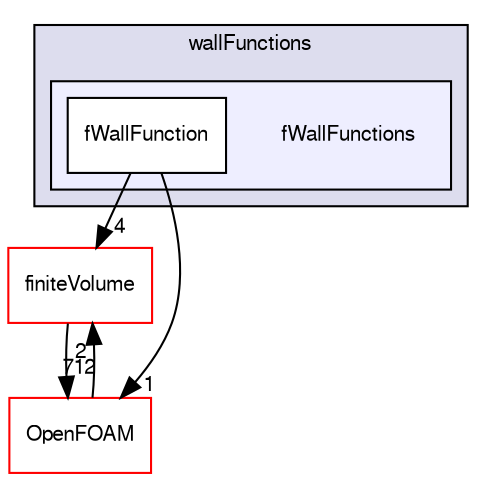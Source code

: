 digraph "src/turbulenceModels/compressible/RAS/derivedFvPatchFields/wallFunctions/fWallFunctions" {
  bgcolor=transparent;
  compound=true
  node [ fontsize="10", fontname="FreeSans"];
  edge [ labelfontsize="10", labelfontname="FreeSans"];
  subgraph clusterdir_57bffec370706ce9fca446a37660003b {
    graph [ bgcolor="#ddddee", pencolor="black", label="wallFunctions" fontname="FreeSans", fontsize="10", URL="dir_57bffec370706ce9fca446a37660003b.html"]
  subgraph clusterdir_572c2bc5a26c5c9365e64baebe5d1c75 {
    graph [ bgcolor="#eeeeff", pencolor="black", label="" URL="dir_572c2bc5a26c5c9365e64baebe5d1c75.html"];
    dir_572c2bc5a26c5c9365e64baebe5d1c75 [shape=plaintext label="fWallFunctions"];
    dir_4a4d93dd8fe0442b9608990c271a9bd7 [shape=box label="fWallFunction" color="black" fillcolor="white" style="filled" URL="dir_4a4d93dd8fe0442b9608990c271a9bd7.html"];
  }
  }
  dir_9bd15774b555cf7259a6fa18f99fe99b [shape=box label="finiteVolume" color="red" URL="dir_9bd15774b555cf7259a6fa18f99fe99b.html"];
  dir_c5473ff19b20e6ec4dfe5c310b3778a8 [shape=box label="OpenFOAM" color="red" URL="dir_c5473ff19b20e6ec4dfe5c310b3778a8.html"];
  dir_9bd15774b555cf7259a6fa18f99fe99b->dir_c5473ff19b20e6ec4dfe5c310b3778a8 [headlabel="712", labeldistance=1.5 headhref="dir_000749_001732.html"];
  dir_4a4d93dd8fe0442b9608990c271a9bd7->dir_9bd15774b555cf7259a6fa18f99fe99b [headlabel="4", labeldistance=1.5 headhref="dir_002892_000749.html"];
  dir_4a4d93dd8fe0442b9608990c271a9bd7->dir_c5473ff19b20e6ec4dfe5c310b3778a8 [headlabel="1", labeldistance=1.5 headhref="dir_002892_001732.html"];
  dir_c5473ff19b20e6ec4dfe5c310b3778a8->dir_9bd15774b555cf7259a6fa18f99fe99b [headlabel="2", labeldistance=1.5 headhref="dir_001732_000749.html"];
}
